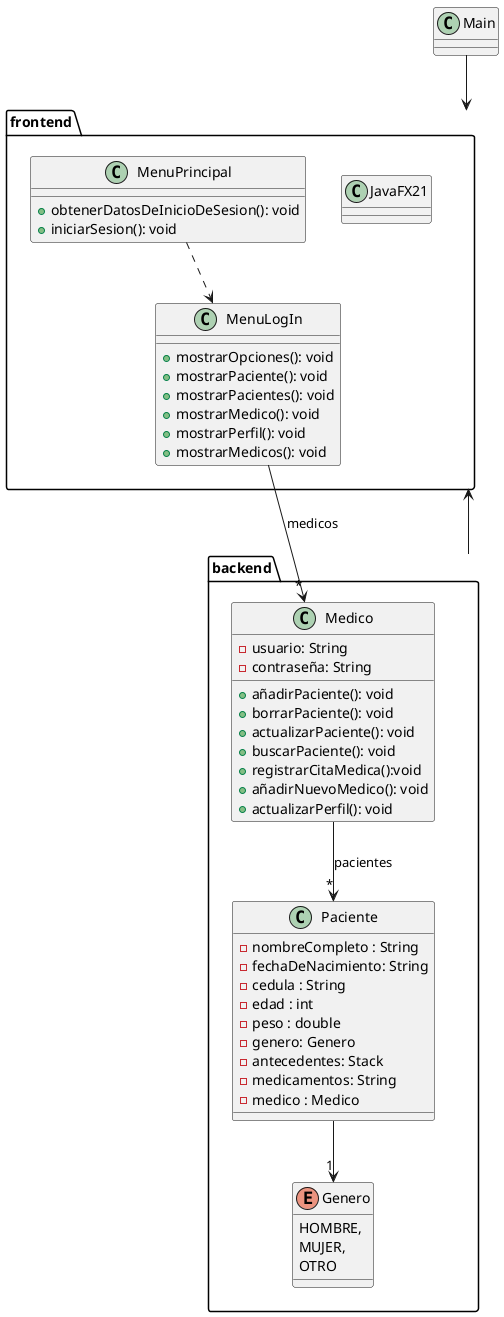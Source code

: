@startuml
'https://plantuml.com/class-diagram'

class Main

package frontend{
    class JavaFX21

    class MenuLogIn{

        + mostrarOpciones(): void
        + mostrarPaciente(): void
        + mostrarPacientes(): void
        + mostrarMedico(): void
        + mostrarPerfil(): void
        + mostrarMedicos(): void

    }
    class MenuPrincipal{

        + obtenerDatosDeInicioDeSesion(): void
        + iniciarSesion(): void

    }
}

package backend {

    enum Genero{

        HOMBRE,
        MUJER,
        OTRO

    }
    class Paciente{

        - nombreCompleto : String
        - fechaDeNacimiento: String
        - cedula : String
        - edad : int
        - peso : double
        - genero: Genero
        - antecedentes: Stack
        - medicamentos: String
        - medico : Medico

    }
    class Medico{

        - usuario: String
        - contraseña: String
        + añadirPaciente(): void
        + borrarPaciente(): void
        + actualizarPaciente(): void
        + buscarPaciente(): void
        + registrarCitaMedica():void
        + añadirNuevoMedico(): void
        + actualizarPerfil(): void

    }
}

Main --> frontend
backend -r-> frontend
Medico -->"*" Paciente: pacientes
Paciente -->"1" Genero
MenuLogIn --> "*"Medico: medicos
MenuPrincipal ..> MenuLogIn
@enduml